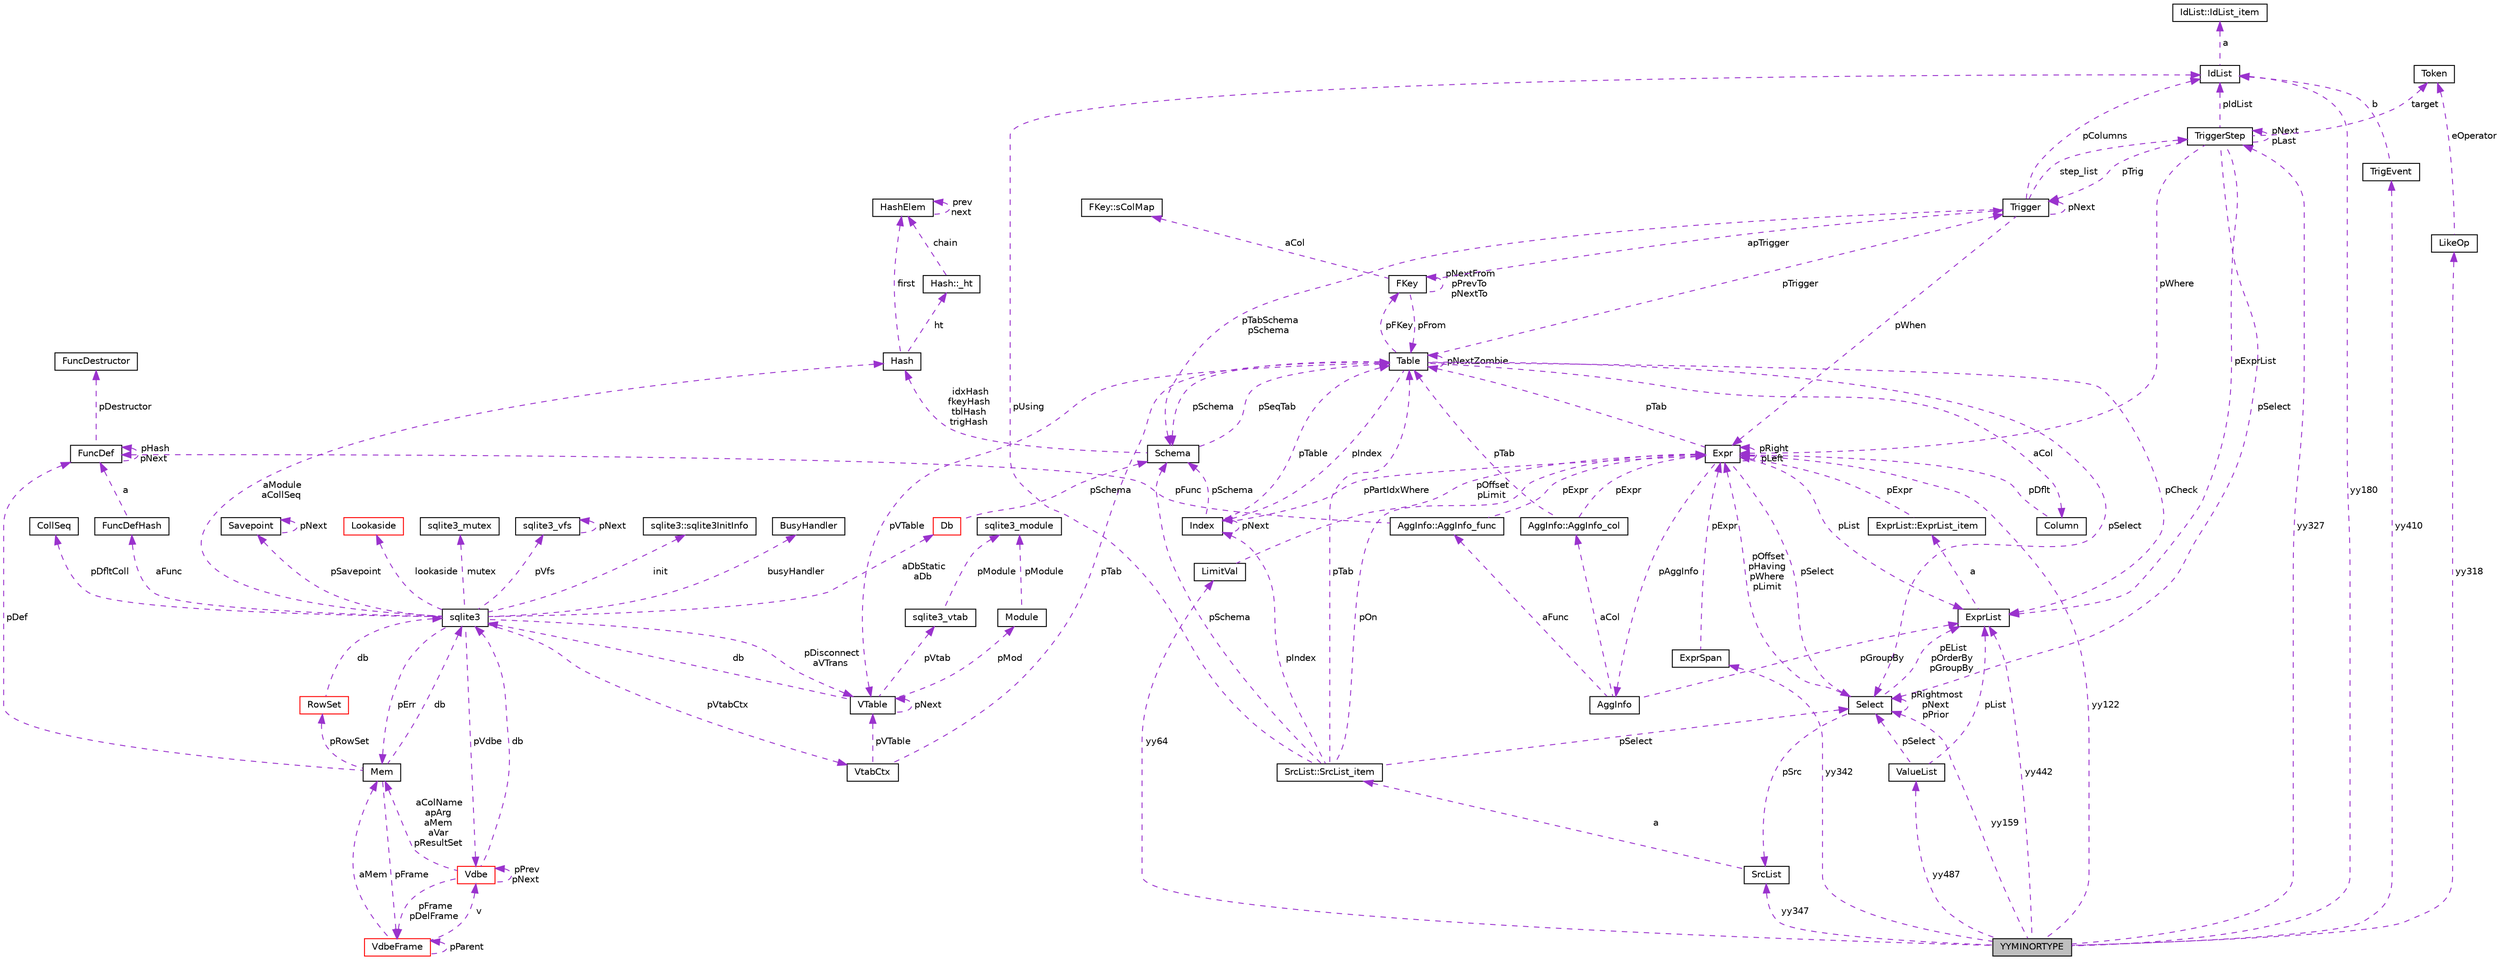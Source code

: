 digraph G
{
 // INTERACTIVE_SVG=YES
  edge [fontname="Helvetica",fontsize="10",labelfontname="Helvetica",labelfontsize="10"];
  node [fontname="Helvetica",fontsize="10",shape=record];
  Node1 [label="YYMINORTYPE",height=0.2,width=0.4,color="black", fillcolor="grey75", style="filled" fontcolor="black"];
  Node2 -> Node1 [dir="back",color="darkorchid3",fontsize="10",style="dashed",label=" yy327" ,fontname="Helvetica"];
  Node2 [label="TriggerStep",height=0.2,width=0.4,color="black", fillcolor="white", style="filled",URL="$d6/d6c/struct_trigger_step.html"];
  Node2 -> Node2 [dir="back",color="darkorchid3",fontsize="10",style="dashed",label=" pNext\npLast" ,fontname="Helvetica"];
  Node3 -> Node2 [dir="back",color="darkorchid3",fontsize="10",style="dashed",label=" pWhere" ,fontname="Helvetica"];
  Node3 [label="Expr",height=0.2,width=0.4,color="black", fillcolor="white", style="filled",URL="$d1/dbc/struct_expr.html"];
  Node4 -> Node3 [dir="back",color="darkorchid3",fontsize="10",style="dashed",label=" pAggInfo" ,fontname="Helvetica"];
  Node4 [label="AggInfo",height=0.2,width=0.4,color="black", fillcolor="white", style="filled",URL="$d6/d85/struct_agg_info.html"];
  Node5 -> Node4 [dir="back",color="darkorchid3",fontsize="10",style="dashed",label=" aCol" ,fontname="Helvetica"];
  Node5 [label="AggInfo::AggInfo_col",height=0.2,width=0.4,color="black", fillcolor="white", style="filled",URL="$d8/dbd/struct_agg_info_1_1_agg_info__col.html"];
  Node3 -> Node5 [dir="back",color="darkorchid3",fontsize="10",style="dashed",label=" pExpr" ,fontname="Helvetica"];
  Node6 -> Node5 [dir="back",color="darkorchid3",fontsize="10",style="dashed",label=" pTab" ,fontname="Helvetica"];
  Node6 [label="Table",height=0.2,width=0.4,color="black", fillcolor="white", style="filled",URL="$d5/d0d/struct_table.html"];
  Node7 -> Node6 [dir="back",color="darkorchid3",fontsize="10",style="dashed",label=" pSchema" ,fontname="Helvetica"];
  Node7 [label="Schema",height=0.2,width=0.4,color="black", fillcolor="white", style="filled",URL="$df/d15/struct_schema.html"];
  Node6 -> Node7 [dir="back",color="darkorchid3",fontsize="10",style="dashed",label=" pSeqTab" ,fontname="Helvetica"];
  Node8 -> Node7 [dir="back",color="darkorchid3",fontsize="10",style="dashed",label=" idxHash\nfkeyHash\ntblHash\ntrigHash" ,fontname="Helvetica"];
  Node8 [label="Hash",height=0.2,width=0.4,color="black", fillcolor="white", style="filled",URL="$d2/d7a/struct_hash.html"];
  Node9 -> Node8 [dir="back",color="darkorchid3",fontsize="10",style="dashed",label=" ht" ,fontname="Helvetica"];
  Node9 [label="Hash::_ht",height=0.2,width=0.4,color="black", fillcolor="white", style="filled",URL="$dd/d00/struct_hash_1_1__ht.html"];
  Node10 -> Node9 [dir="back",color="darkorchid3",fontsize="10",style="dashed",label=" chain" ,fontname="Helvetica"];
  Node10 [label="HashElem",height=0.2,width=0.4,color="black", fillcolor="white", style="filled",URL="$df/d01/struct_hash_elem.html"];
  Node10 -> Node10 [dir="back",color="darkorchid3",fontsize="10",style="dashed",label=" prev\nnext" ,fontname="Helvetica"];
  Node10 -> Node8 [dir="back",color="darkorchid3",fontsize="10",style="dashed",label=" first" ,fontname="Helvetica"];
  Node11 -> Node6 [dir="back",color="darkorchid3",fontsize="10",style="dashed",label=" aCol" ,fontname="Helvetica"];
  Node11 [label="Column",height=0.2,width=0.4,color="black", fillcolor="white", style="filled",URL="$d0/d14/struct_column.html"];
  Node3 -> Node11 [dir="back",color="darkorchid3",fontsize="10",style="dashed",label=" pDflt" ,fontname="Helvetica"];
  Node12 -> Node6 [dir="back",color="darkorchid3",fontsize="10",style="dashed",label=" pFKey" ,fontname="Helvetica"];
  Node12 [label="FKey",height=0.2,width=0.4,color="black", fillcolor="white", style="filled",URL="$d0/dbd/struct_f_key.html"];
  Node13 -> Node12 [dir="back",color="darkorchid3",fontsize="10",style="dashed",label=" aCol" ,fontname="Helvetica"];
  Node13 [label="FKey::sColMap",height=0.2,width=0.4,color="black", fillcolor="white", style="filled",URL="$d9/dce/struct_f_key_1_1s_col_map.html"];
  Node12 -> Node12 [dir="back",color="darkorchid3",fontsize="10",style="dashed",label=" pNextFrom\npPrevTo\npNextTo" ,fontname="Helvetica"];
  Node6 -> Node12 [dir="back",color="darkorchid3",fontsize="10",style="dashed",label=" pFrom" ,fontname="Helvetica"];
  Node14 -> Node12 [dir="back",color="darkorchid3",fontsize="10",style="dashed",label=" apTrigger" ,fontname="Helvetica"];
  Node14 [label="Trigger",height=0.2,width=0.4,color="black", fillcolor="white", style="filled",URL="$d1/dd9/struct_trigger.html"];
  Node2 -> Node14 [dir="back",color="darkorchid3",fontsize="10",style="dashed",label=" step_list" ,fontname="Helvetica"];
  Node7 -> Node14 [dir="back",color="darkorchid3",fontsize="10",style="dashed",label=" pTabSchema\npSchema" ,fontname="Helvetica"];
  Node3 -> Node14 [dir="back",color="darkorchid3",fontsize="10",style="dashed",label=" pWhen" ,fontname="Helvetica"];
  Node15 -> Node14 [dir="back",color="darkorchid3",fontsize="10",style="dashed",label=" pColumns" ,fontname="Helvetica"];
  Node15 [label="IdList",height=0.2,width=0.4,color="black", fillcolor="white", style="filled",URL="$d6/d05/struct_id_list.html"];
  Node16 -> Node15 [dir="back",color="darkorchid3",fontsize="10",style="dashed",label=" a" ,fontname="Helvetica"];
  Node16 [label="IdList::IdList_item",height=0.2,width=0.4,color="black", fillcolor="white", style="filled",URL="$d2/d66/struct_id_list_1_1_id_list__item.html"];
  Node14 -> Node14 [dir="back",color="darkorchid3",fontsize="10",style="dashed",label=" pNext" ,fontname="Helvetica"];
  Node17 -> Node6 [dir="back",color="darkorchid3",fontsize="10",style="dashed",label=" pVTable" ,fontname="Helvetica"];
  Node17 [label="VTable",height=0.2,width=0.4,color="black", fillcolor="white", style="filled",URL="$db/d7e/struct_v_table.html"];
  Node18 -> Node17 [dir="back",color="darkorchid3",fontsize="10",style="dashed",label=" db" ,fontname="Helvetica"];
  Node18 [label="sqlite3",height=0.2,width=0.4,color="black", fillcolor="white", style="filled",URL="$d9/dcd/structsqlite3.html"];
  Node19 -> Node18 [dir="back",color="darkorchid3",fontsize="10",style="dashed",label=" pErr" ,fontname="Helvetica"];
  Node19 [label="Mem",height=0.2,width=0.4,color="black", fillcolor="white", style="filled",URL="$df/d48/struct_mem.html"];
  Node18 -> Node19 [dir="back",color="darkorchid3",fontsize="10",style="dashed",label=" db" ,fontname="Helvetica"];
  Node20 -> Node19 [dir="back",color="darkorchid3",fontsize="10",style="dashed",label=" pFrame" ,fontname="Helvetica"];
  Node20 [label="VdbeFrame",height=0.2,width=0.4,color="red", fillcolor="white", style="filled",URL="$de/d74/struct_vdbe_frame.html"];
  Node19 -> Node20 [dir="back",color="darkorchid3",fontsize="10",style="dashed",label=" aMem" ,fontname="Helvetica"];
  Node21 -> Node20 [dir="back",color="darkorchid3",fontsize="10",style="dashed",label=" v" ,fontname="Helvetica"];
  Node21 [label="Vdbe",height=0.2,width=0.4,color="red", fillcolor="white", style="filled",URL="$db/df8/struct_vdbe.html"];
  Node21 -> Node21 [dir="back",color="darkorchid3",fontsize="10",style="dashed",label=" pPrev\npNext" ,fontname="Helvetica"];
  Node19 -> Node21 [dir="back",color="darkorchid3",fontsize="10",style="dashed",label=" aColName\napArg\naMem\naVar\npResultSet" ,fontname="Helvetica"];
  Node18 -> Node21 [dir="back",color="darkorchid3",fontsize="10",style="dashed",label=" db" ,fontname="Helvetica"];
  Node20 -> Node21 [dir="back",color="darkorchid3",fontsize="10",style="dashed",label=" pFrame\npDelFrame" ,fontname="Helvetica"];
  Node20 -> Node20 [dir="back",color="darkorchid3",fontsize="10",style="dashed",label=" pParent" ,fontname="Helvetica"];
  Node22 -> Node19 [dir="back",color="darkorchid3",fontsize="10",style="dashed",label=" pRowSet" ,fontname="Helvetica"];
  Node22 [label="RowSet",height=0.2,width=0.4,color="red", fillcolor="white", style="filled",URL="$d5/d67/struct_row_set.html"];
  Node18 -> Node22 [dir="back",color="darkorchid3",fontsize="10",style="dashed",label=" db" ,fontname="Helvetica"];
  Node23 -> Node19 [dir="back",color="darkorchid3",fontsize="10",style="dashed",label=" pDef" ,fontname="Helvetica"];
  Node23 [label="FuncDef",height=0.2,width=0.4,color="black", fillcolor="white", style="filled",URL="$df/d38/struct_func_def.html"];
  Node24 -> Node23 [dir="back",color="darkorchid3",fontsize="10",style="dashed",label=" pDestructor" ,fontname="Helvetica"];
  Node24 [label="FuncDestructor",height=0.2,width=0.4,color="black", fillcolor="white", style="filled",URL="$d5/da4/struct_func_destructor.html"];
  Node23 -> Node23 [dir="back",color="darkorchid3",fontsize="10",style="dashed",label=" pHash\npNext" ,fontname="Helvetica"];
  Node21 -> Node18 [dir="back",color="darkorchid3",fontsize="10",style="dashed",label=" pVdbe" ,fontname="Helvetica"];
  Node25 -> Node18 [dir="back",color="darkorchid3",fontsize="10",style="dashed",label=" pSavepoint" ,fontname="Helvetica"];
  Node25 [label="Savepoint",height=0.2,width=0.4,color="black", fillcolor="white", style="filled",URL="$db/dde/struct_savepoint.html"];
  Node25 -> Node25 [dir="back",color="darkorchid3",fontsize="10",style="dashed",label=" pNext" ,fontname="Helvetica"];
  Node26 -> Node18 [dir="back",color="darkorchid3",fontsize="10",style="dashed",label=" aFunc" ,fontname="Helvetica"];
  Node26 [label="FuncDefHash",height=0.2,width=0.4,color="black", fillcolor="white", style="filled",URL="$db/dfc/struct_func_def_hash.html"];
  Node23 -> Node26 [dir="back",color="darkorchid3",fontsize="10",style="dashed",label=" a" ,fontname="Helvetica"];
  Node27 -> Node18 [dir="back",color="darkorchid3",fontsize="10",style="dashed",label=" lookaside" ,fontname="Helvetica"];
  Node27 [label="Lookaside",height=0.2,width=0.4,color="red", fillcolor="white", style="filled",URL="$d4/d8a/struct_lookaside.html"];
  Node28 -> Node18 [dir="back",color="darkorchid3",fontsize="10",style="dashed",label=" mutex" ,fontname="Helvetica"];
  Node28 [label="sqlite3_mutex",height=0.2,width=0.4,color="black", fillcolor="white", style="filled",URL="$d5/d3c/structsqlite3__mutex.html"];
  Node29 -> Node18 [dir="back",color="darkorchid3",fontsize="10",style="dashed",label=" pVfs" ,fontname="Helvetica"];
  Node29 [label="sqlite3_vfs",height=0.2,width=0.4,color="black", fillcolor="white", style="filled",URL="$d3/d36/structsqlite3__vfs.html"];
  Node29 -> Node29 [dir="back",color="darkorchid3",fontsize="10",style="dashed",label=" pNext" ,fontname="Helvetica"];
  Node30 -> Node18 [dir="back",color="darkorchid3",fontsize="10",style="dashed",label=" init" ,fontname="Helvetica"];
  Node30 [label="sqlite3::sqlite3InitInfo",height=0.2,width=0.4,color="black", fillcolor="white", style="filled",URL="$d7/d84/structsqlite3_1_1sqlite3_init_info.html"];
  Node31 -> Node18 [dir="back",color="darkorchid3",fontsize="10",style="dashed",label=" busyHandler" ,fontname="Helvetica"];
  Node31 [label="BusyHandler",height=0.2,width=0.4,color="black", fillcolor="white", style="filled",URL="$d4/d89/struct_busy_handler.html"];
  Node32 -> Node18 [dir="back",color="darkorchid3",fontsize="10",style="dashed",label=" pVtabCtx" ,fontname="Helvetica"];
  Node32 [label="VtabCtx",height=0.2,width=0.4,color="black", fillcolor="white", style="filled",URL="$de/dae/struct_vtab_ctx.html"];
  Node17 -> Node32 [dir="back",color="darkorchid3",fontsize="10",style="dashed",label=" pVTable" ,fontname="Helvetica"];
  Node6 -> Node32 [dir="back",color="darkorchid3",fontsize="10",style="dashed",label=" pTab" ,fontname="Helvetica"];
  Node33 -> Node18 [dir="back",color="darkorchid3",fontsize="10",style="dashed",label=" pDfltColl" ,fontname="Helvetica"];
  Node33 [label="CollSeq",height=0.2,width=0.4,color="black", fillcolor="white", style="filled",URL="$d0/d7d/struct_coll_seq.html"];
  Node17 -> Node18 [dir="back",color="darkorchid3",fontsize="10",style="dashed",label=" pDisconnect\naVTrans" ,fontname="Helvetica"];
  Node34 -> Node18 [dir="back",color="darkorchid3",fontsize="10",style="dashed",label=" aDbStatic\naDb" ,fontname="Helvetica"];
  Node34 [label="Db",height=0.2,width=0.4,color="red", fillcolor="white", style="filled",URL="$db/dd1/struct_db.html"];
  Node7 -> Node34 [dir="back",color="darkorchid3",fontsize="10",style="dashed",label=" pSchema" ,fontname="Helvetica"];
  Node8 -> Node18 [dir="back",color="darkorchid3",fontsize="10",style="dashed",label=" aModule\naCollSeq" ,fontname="Helvetica"];
  Node17 -> Node17 [dir="back",color="darkorchid3",fontsize="10",style="dashed",label=" pNext" ,fontname="Helvetica"];
  Node35 -> Node17 [dir="back",color="darkorchid3",fontsize="10",style="dashed",label=" pMod" ,fontname="Helvetica"];
  Node35 [label="Module",height=0.2,width=0.4,color="black", fillcolor="white", style="filled",URL="$d0/d3b/struct_module.html"];
  Node36 -> Node35 [dir="back",color="darkorchid3",fontsize="10",style="dashed",label=" pModule" ,fontname="Helvetica"];
  Node36 [label="sqlite3_module",height=0.2,width=0.4,color="black", fillcolor="white", style="filled",URL="$dd/de4/structsqlite3__module.html"];
  Node37 -> Node17 [dir="back",color="darkorchid3",fontsize="10",style="dashed",label=" pVtab" ,fontname="Helvetica"];
  Node37 [label="sqlite3_vtab",height=0.2,width=0.4,color="black", fillcolor="white", style="filled",URL="$d3/d12/structsqlite3__vtab.html"];
  Node36 -> Node37 [dir="back",color="darkorchid3",fontsize="10",style="dashed",label=" pModule" ,fontname="Helvetica"];
  Node6 -> Node6 [dir="back",color="darkorchid3",fontsize="10",style="dashed",label=" pNextZombie" ,fontname="Helvetica"];
  Node14 -> Node6 [dir="back",color="darkorchid3",fontsize="10",style="dashed",label=" pTrigger" ,fontname="Helvetica"];
  Node38 -> Node6 [dir="back",color="darkorchid3",fontsize="10",style="dashed",label=" pSelect" ,fontname="Helvetica"];
  Node38 [label="Select",height=0.2,width=0.4,color="black", fillcolor="white", style="filled",URL="$d2/d1c/struct_select.html"];
  Node3 -> Node38 [dir="back",color="darkorchid3",fontsize="10",style="dashed",label=" pOffset\npHaving\npWhere\npLimit" ,fontname="Helvetica"];
  Node38 -> Node38 [dir="back",color="darkorchid3",fontsize="10",style="dashed",label=" pRightmost\npNext\npPrior" ,fontname="Helvetica"];
  Node39 -> Node38 [dir="back",color="darkorchid3",fontsize="10",style="dashed",label=" pSrc" ,fontname="Helvetica"];
  Node39 [label="SrcList",height=0.2,width=0.4,color="black", fillcolor="white", style="filled",URL="$dc/dc1/struct_src_list.html"];
  Node40 -> Node39 [dir="back",color="darkorchid3",fontsize="10",style="dashed",label=" a" ,fontname="Helvetica"];
  Node40 [label="SrcList::SrcList_item",height=0.2,width=0.4,color="black", fillcolor="white", style="filled",URL="$d4/dc2/struct_src_list_1_1_src_list__item.html"];
  Node7 -> Node40 [dir="back",color="darkorchid3",fontsize="10",style="dashed",label=" pSchema" ,fontname="Helvetica"];
  Node3 -> Node40 [dir="back",color="darkorchid3",fontsize="10",style="dashed",label=" pOn" ,fontname="Helvetica"];
  Node15 -> Node40 [dir="back",color="darkorchid3",fontsize="10",style="dashed",label=" pUsing" ,fontname="Helvetica"];
  Node6 -> Node40 [dir="back",color="darkorchid3",fontsize="10",style="dashed",label=" pTab" ,fontname="Helvetica"];
  Node38 -> Node40 [dir="back",color="darkorchid3",fontsize="10",style="dashed",label=" pSelect" ,fontname="Helvetica"];
  Node41 -> Node40 [dir="back",color="darkorchid3",fontsize="10",style="dashed",label=" pIndex" ,fontname="Helvetica"];
  Node41 [label="Index",height=0.2,width=0.4,color="black", fillcolor="white", style="filled",URL="$dc/d6f/struct_index.html"];
  Node7 -> Node41 [dir="back",color="darkorchid3",fontsize="10",style="dashed",label=" pSchema" ,fontname="Helvetica"];
  Node3 -> Node41 [dir="back",color="darkorchid3",fontsize="10",style="dashed",label=" pPartIdxWhere" ,fontname="Helvetica"];
  Node6 -> Node41 [dir="back",color="darkorchid3",fontsize="10",style="dashed",label=" pTable" ,fontname="Helvetica"];
  Node41 -> Node41 [dir="back",color="darkorchid3",fontsize="10",style="dashed",label=" pNext" ,fontname="Helvetica"];
  Node42 -> Node38 [dir="back",color="darkorchid3",fontsize="10",style="dashed",label=" pEList\npOrderBy\npGroupBy" ,fontname="Helvetica"];
  Node42 [label="ExprList",height=0.2,width=0.4,color="black", fillcolor="white", style="filled",URL="$de/d20/struct_expr_list.html"];
  Node43 -> Node42 [dir="back",color="darkorchid3",fontsize="10",style="dashed",label=" a" ,fontname="Helvetica"];
  Node43 [label="ExprList::ExprList_item",height=0.2,width=0.4,color="black", fillcolor="white", style="filled",URL="$d8/d73/struct_expr_list_1_1_expr_list__item.html"];
  Node3 -> Node43 [dir="back",color="darkorchid3",fontsize="10",style="dashed",label=" pExpr" ,fontname="Helvetica"];
  Node42 -> Node6 [dir="back",color="darkorchid3",fontsize="10",style="dashed",label=" pCheck" ,fontname="Helvetica"];
  Node41 -> Node6 [dir="back",color="darkorchid3",fontsize="10",style="dashed",label=" pIndex" ,fontname="Helvetica"];
  Node44 -> Node4 [dir="back",color="darkorchid3",fontsize="10",style="dashed",label=" aFunc" ,fontname="Helvetica"];
  Node44 [label="AggInfo::AggInfo_func",height=0.2,width=0.4,color="black", fillcolor="white", style="filled",URL="$de/d24/struct_agg_info_1_1_agg_info__func.html"];
  Node3 -> Node44 [dir="back",color="darkorchid3",fontsize="10",style="dashed",label=" pExpr" ,fontname="Helvetica"];
  Node23 -> Node44 [dir="back",color="darkorchid3",fontsize="10",style="dashed",label=" pFunc" ,fontname="Helvetica"];
  Node42 -> Node4 [dir="back",color="darkorchid3",fontsize="10",style="dashed",label=" pGroupBy" ,fontname="Helvetica"];
  Node3 -> Node3 [dir="back",color="darkorchid3",fontsize="10",style="dashed",label=" pRight\npLeft" ,fontname="Helvetica"];
  Node6 -> Node3 [dir="back",color="darkorchid3",fontsize="10",style="dashed",label=" pTab" ,fontname="Helvetica"];
  Node38 -> Node3 [dir="back",color="darkorchid3",fontsize="10",style="dashed",label=" pSelect" ,fontname="Helvetica"];
  Node42 -> Node3 [dir="back",color="darkorchid3",fontsize="10",style="dashed",label=" pList" ,fontname="Helvetica"];
  Node45 -> Node2 [dir="back",color="darkorchid3",fontsize="10",style="dashed",label=" target" ,fontname="Helvetica"];
  Node45 [label="Token",height=0.2,width=0.4,color="black", fillcolor="white", style="filled",URL="$d9/d27/struct_token.html"];
  Node15 -> Node2 [dir="back",color="darkorchid3",fontsize="10",style="dashed",label=" pIdList" ,fontname="Helvetica"];
  Node38 -> Node2 [dir="back",color="darkorchid3",fontsize="10",style="dashed",label=" pSelect" ,fontname="Helvetica"];
  Node14 -> Node2 [dir="back",color="darkorchid3",fontsize="10",style="dashed",label=" pTrig" ,fontname="Helvetica"];
  Node42 -> Node2 [dir="back",color="darkorchid3",fontsize="10",style="dashed",label=" pExprList" ,fontname="Helvetica"];
  Node3 -> Node1 [dir="back",color="darkorchid3",fontsize="10",style="dashed",label=" yy122" ,fontname="Helvetica"];
  Node46 -> Node1 [dir="back",color="darkorchid3",fontsize="10",style="dashed",label=" yy64" ,fontname="Helvetica"];
  Node46 [label="LimitVal",height=0.2,width=0.4,color="black", fillcolor="white", style="filled",URL="$d1/df2/struct_limit_val.html"];
  Node3 -> Node46 [dir="back",color="darkorchid3",fontsize="10",style="dashed",label=" pOffset\npLimit" ,fontname="Helvetica"];
  Node47 -> Node1 [dir="back",color="darkorchid3",fontsize="10",style="dashed",label=" yy318" ,fontname="Helvetica"];
  Node47 [label="LikeOp",height=0.2,width=0.4,color="black", fillcolor="white", style="filled",URL="$dd/d32/struct_like_op.html"];
  Node45 -> Node47 [dir="back",color="darkorchid3",fontsize="10",style="dashed",label=" eOperator" ,fontname="Helvetica"];
  Node15 -> Node1 [dir="back",color="darkorchid3",fontsize="10",style="dashed",label=" yy180" ,fontname="Helvetica"];
  Node48 -> Node1 [dir="back",color="darkorchid3",fontsize="10",style="dashed",label=" yy487" ,fontname="Helvetica"];
  Node48 [label="ValueList",height=0.2,width=0.4,color="black", fillcolor="white", style="filled",URL="$d7/d64/struct_value_list.html"];
  Node38 -> Node48 [dir="back",color="darkorchid3",fontsize="10",style="dashed",label=" pSelect" ,fontname="Helvetica"];
  Node42 -> Node48 [dir="back",color="darkorchid3",fontsize="10",style="dashed",label=" pList" ,fontname="Helvetica"];
  Node49 -> Node1 [dir="back",color="darkorchid3",fontsize="10",style="dashed",label=" yy342" ,fontname="Helvetica"];
  Node49 [label="ExprSpan",height=0.2,width=0.4,color="black", fillcolor="white", style="filled",URL="$d6/d42/struct_expr_span.html"];
  Node3 -> Node49 [dir="back",color="darkorchid3",fontsize="10",style="dashed",label=" pExpr" ,fontname="Helvetica"];
  Node38 -> Node1 [dir="back",color="darkorchid3",fontsize="10",style="dashed",label=" yy159" ,fontname="Helvetica"];
  Node39 -> Node1 [dir="back",color="darkorchid3",fontsize="10",style="dashed",label=" yy347" ,fontname="Helvetica"];
  Node42 -> Node1 [dir="back",color="darkorchid3",fontsize="10",style="dashed",label=" yy442" ,fontname="Helvetica"];
  Node50 -> Node1 [dir="back",color="darkorchid3",fontsize="10",style="dashed",label=" yy410" ,fontname="Helvetica"];
  Node50 [label="TrigEvent",height=0.2,width=0.4,color="black", fillcolor="white", style="filled",URL="$da/d3d/struct_trig_event.html"];
  Node15 -> Node50 [dir="back",color="darkorchid3",fontsize="10",style="dashed",label=" b" ,fontname="Helvetica"];
}
